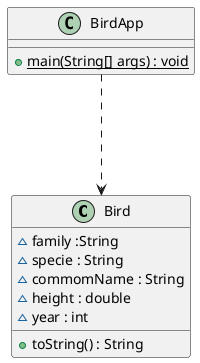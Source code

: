 @startuml

class Bird {
    ~family :String
    ~specie : String
    ~commomName : String
    ~height : double
    ~year : int

    +toString() : String
}

class BirdApp {
    +{static} main(String[] args) : void
}

BirdApp ...> Bird

@enduml